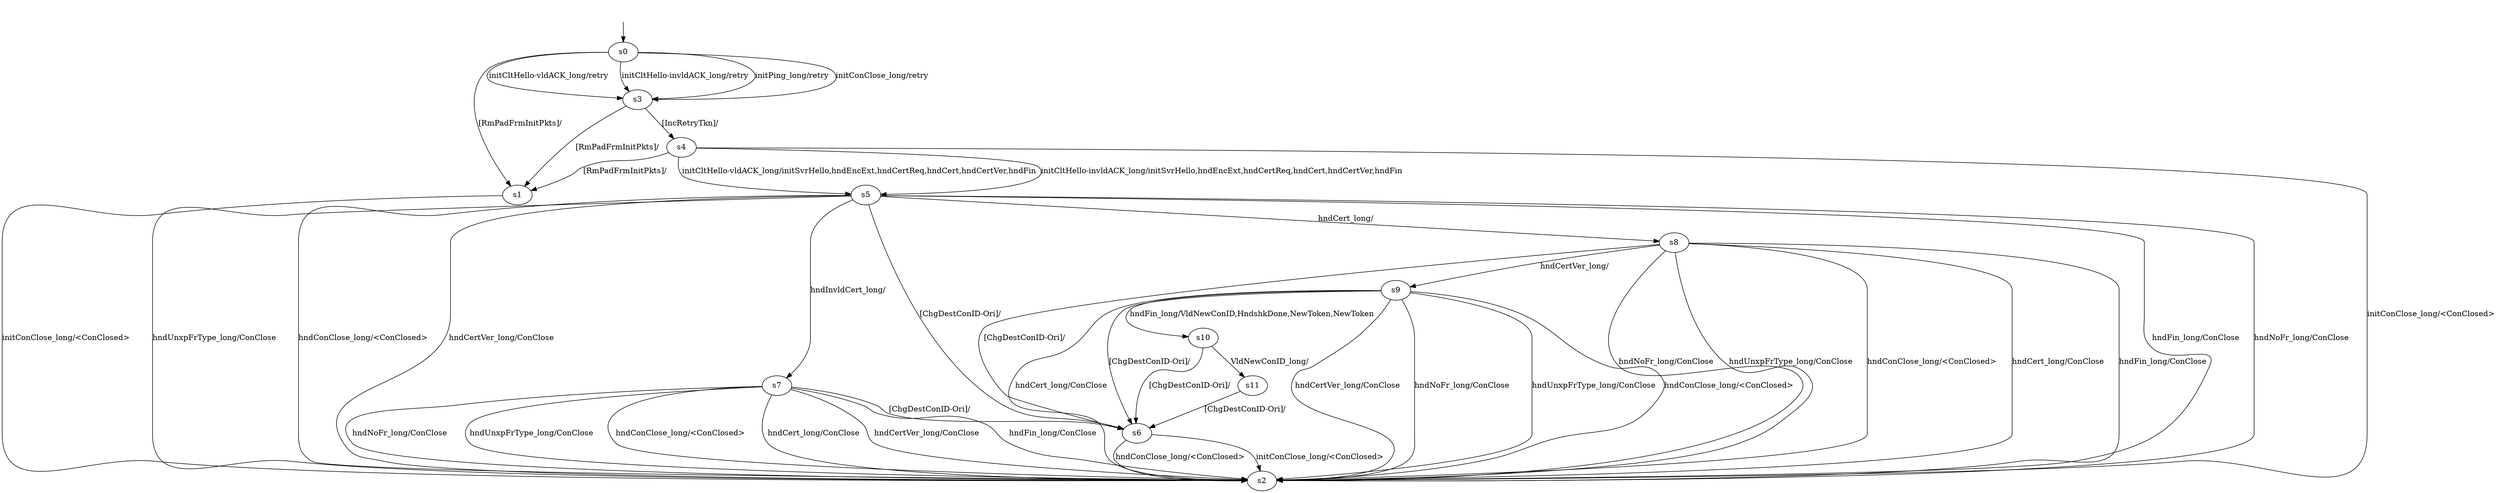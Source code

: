 digraph "../results/ngtcp2Models/ngtcp2-BWRCA-lCS-0/learnedModel" {
s0 [label=s0];
s1 [label=s1];
s2 [label=s2];
s3 [label=s3];
s4 [label=s4];
s5 [label=s5];
s6 [label=s6];
s7 [label=s7];
s8 [label=s8];
s9 [label=s9];
s10 [label=s10];
s11 [label=s11];
s0 -> s3  [label="initPing_long/retry "];
s0 -> s3  [label="initConClose_long/retry "];
s0 -> s3  [label="initCltHello-vldACK_long/retry "];
s0 -> s3  [label="initCltHello-invldACK_long/retry "];
s0 -> s1  [label="[RmPadFrmInitPkts]/ "];
s1 -> s2  [label="initConClose_long/<ConClosed> "];
s3 -> s4  [label="[IncRetryTkn]/ "];
s3 -> s1  [label="[RmPadFrmInitPkts]/ "];
s4 -> s2  [label="initConClose_long/<ConClosed> "];
s4 -> s5  [label="initCltHello-vldACK_long/initSvrHello,hndEncExt,hndCertReq,hndCert,hndCertVer,hndFin "];
s4 -> s5  [label="initCltHello-invldACK_long/initSvrHello,hndEncExt,hndCertReq,hndCert,hndCertVer,hndFin "];
s4 -> s1  [label="[RmPadFrmInitPkts]/ "];
s5 -> s2  [label="hndFin_long/ConClose "];
s5 -> s2  [label="hndNoFr_long/ConClose "];
s5 -> s2  [label="hndUnxpFrType_long/ConClose "];
s5 -> s2  [label="hndConClose_long/<ConClosed> "];
s5 -> s8  [label="hndCert_long/ "];
s5 -> s7  [label="hndInvldCert_long/ "];
s5 -> s2  [label="hndCertVer_long/ConClose "];
s5 -> s6  [label="[ChgDestConID-Ori]/ "];
s6 -> s2  [label="initConClose_long/<ConClosed> "];
s6 -> s2  [label="hndConClose_long/<ConClosed> "];
s7 -> s2  [label="hndFin_long/ConClose "];
s7 -> s2  [label="hndNoFr_long/ConClose "];
s7 -> s2  [label="hndUnxpFrType_long/ConClose "];
s7 -> s2  [label="hndConClose_long/<ConClosed> "];
s7 -> s2  [label="hndCert_long/ConClose "];
s7 -> s2  [label="hndCertVer_long/ConClose "];
s7 -> s6  [label="[ChgDestConID-Ori]/ "];
s8 -> s2  [label="hndFin_long/ConClose "];
s8 -> s2  [label="hndNoFr_long/ConClose "];
s8 -> s2  [label="hndUnxpFrType_long/ConClose "];
s8 -> s2  [label="hndConClose_long/<ConClosed> "];
s8 -> s2  [label="hndCert_long/ConClose "];
s8 -> s9  [label="hndCertVer_long/ "];
s8 -> s6  [label="[ChgDestConID-Ori]/ "];
s9 -> s10  [label="hndFin_long/VldNewConID,HndshkDone,NewToken,NewToken "];
s9 -> s2  [label="hndNoFr_long/ConClose "];
s9 -> s2  [label="hndUnxpFrType_long/ConClose "];
s9 -> s2  [label="hndConClose_long/<ConClosed> "];
s9 -> s2  [label="hndCert_long/ConClose "];
s9 -> s2  [label="hndCertVer_long/ConClose "];
s9 -> s6  [label="[ChgDestConID-Ori]/ "];
s10 -> s11  [label="VldNewConID_long/ "];
s10 -> s6  [label="[ChgDestConID-Ori]/ "];
s11 -> s6  [label="[ChgDestConID-Ori]/ "];
__start0 [label="", shape=none];
__start0 -> s0  [label=""];
}

